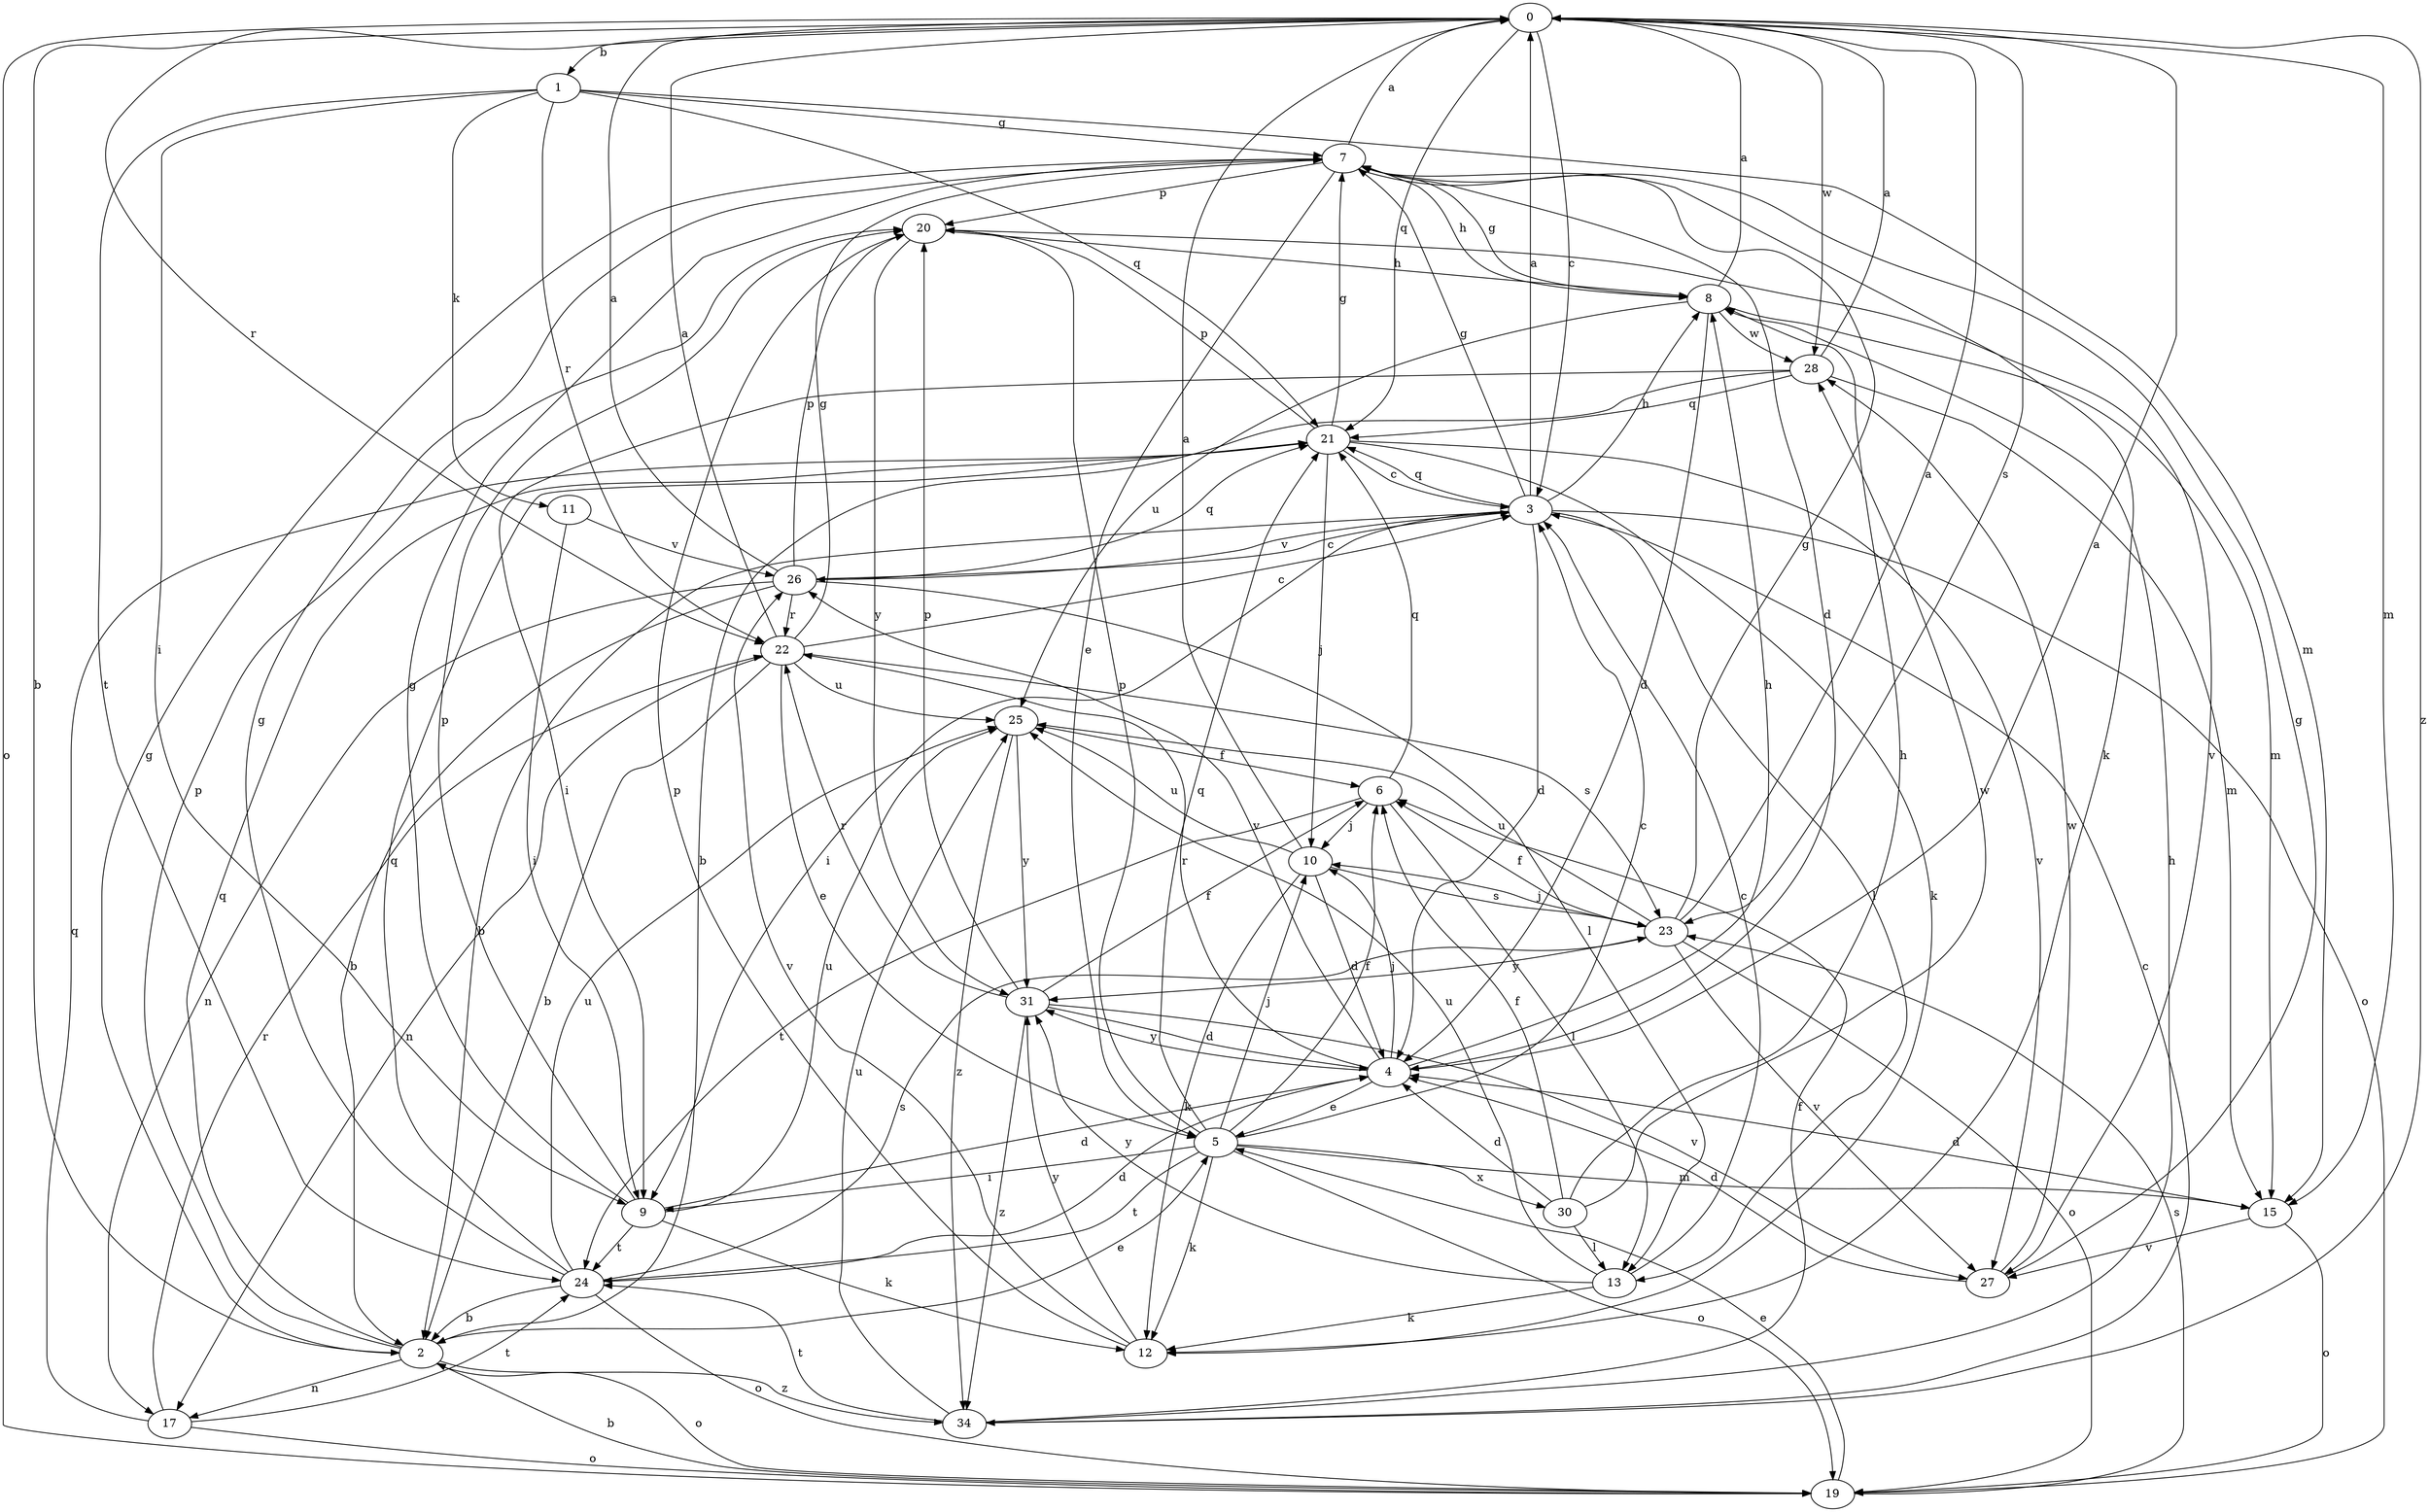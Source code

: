 strict digraph  {
0;
1;
2;
3;
4;
5;
6;
7;
8;
9;
10;
11;
12;
13;
15;
17;
19;
20;
21;
22;
23;
24;
25;
26;
27;
28;
30;
31;
34;
0 -> 1  [label=b];
0 -> 2  [label=b];
0 -> 3  [label=c];
0 -> 15  [label=m];
0 -> 19  [label=o];
0 -> 21  [label=q];
0 -> 22  [label=r];
0 -> 23  [label=s];
0 -> 28  [label=w];
0 -> 34  [label=z];
1 -> 7  [label=g];
1 -> 9  [label=i];
1 -> 11  [label=k];
1 -> 15  [label=m];
1 -> 21  [label=q];
1 -> 22  [label=r];
1 -> 24  [label=t];
2 -> 5  [label=e];
2 -> 7  [label=g];
2 -> 17  [label=n];
2 -> 19  [label=o];
2 -> 20  [label=p];
2 -> 21  [label=q];
2 -> 34  [label=z];
3 -> 0  [label=a];
3 -> 2  [label=b];
3 -> 4  [label=d];
3 -> 7  [label=g];
3 -> 8  [label=h];
3 -> 9  [label=i];
3 -> 13  [label=l];
3 -> 19  [label=o];
3 -> 21  [label=q];
3 -> 26  [label=v];
4 -> 0  [label=a];
4 -> 5  [label=e];
4 -> 8  [label=h];
4 -> 10  [label=j];
4 -> 22  [label=r];
4 -> 26  [label=v];
4 -> 31  [label=y];
5 -> 3  [label=c];
5 -> 6  [label=f];
5 -> 9  [label=i];
5 -> 10  [label=j];
5 -> 12  [label=k];
5 -> 15  [label=m];
5 -> 19  [label=o];
5 -> 20  [label=p];
5 -> 21  [label=q];
5 -> 24  [label=t];
5 -> 30  [label=x];
6 -> 10  [label=j];
6 -> 13  [label=l];
6 -> 21  [label=q];
6 -> 24  [label=t];
7 -> 0  [label=a];
7 -> 4  [label=d];
7 -> 5  [label=e];
7 -> 8  [label=h];
7 -> 12  [label=k];
7 -> 20  [label=p];
8 -> 0  [label=a];
8 -> 4  [label=d];
8 -> 7  [label=g];
8 -> 15  [label=m];
8 -> 25  [label=u];
8 -> 28  [label=w];
9 -> 4  [label=d];
9 -> 7  [label=g];
9 -> 12  [label=k];
9 -> 20  [label=p];
9 -> 24  [label=t];
9 -> 25  [label=u];
10 -> 0  [label=a];
10 -> 4  [label=d];
10 -> 12  [label=k];
10 -> 23  [label=s];
10 -> 25  [label=u];
11 -> 9  [label=i];
11 -> 26  [label=v];
12 -> 20  [label=p];
12 -> 26  [label=v];
12 -> 31  [label=y];
13 -> 3  [label=c];
13 -> 12  [label=k];
13 -> 25  [label=u];
13 -> 31  [label=y];
15 -> 4  [label=d];
15 -> 19  [label=o];
15 -> 27  [label=v];
17 -> 19  [label=o];
17 -> 21  [label=q];
17 -> 22  [label=r];
17 -> 24  [label=t];
19 -> 2  [label=b];
19 -> 5  [label=e];
19 -> 23  [label=s];
20 -> 8  [label=h];
20 -> 27  [label=v];
20 -> 31  [label=y];
21 -> 3  [label=c];
21 -> 7  [label=g];
21 -> 10  [label=j];
21 -> 12  [label=k];
21 -> 20  [label=p];
21 -> 27  [label=v];
22 -> 0  [label=a];
22 -> 2  [label=b];
22 -> 3  [label=c];
22 -> 5  [label=e];
22 -> 7  [label=g];
22 -> 17  [label=n];
22 -> 23  [label=s];
22 -> 25  [label=u];
23 -> 0  [label=a];
23 -> 6  [label=f];
23 -> 7  [label=g];
23 -> 10  [label=j];
23 -> 19  [label=o];
23 -> 25  [label=u];
23 -> 27  [label=v];
23 -> 31  [label=y];
24 -> 2  [label=b];
24 -> 4  [label=d];
24 -> 7  [label=g];
24 -> 19  [label=o];
24 -> 21  [label=q];
24 -> 23  [label=s];
24 -> 25  [label=u];
25 -> 6  [label=f];
25 -> 31  [label=y];
25 -> 34  [label=z];
26 -> 0  [label=a];
26 -> 2  [label=b];
26 -> 3  [label=c];
26 -> 13  [label=l];
26 -> 17  [label=n];
26 -> 20  [label=p];
26 -> 21  [label=q];
26 -> 22  [label=r];
27 -> 4  [label=d];
27 -> 7  [label=g];
27 -> 28  [label=w];
28 -> 0  [label=a];
28 -> 2  [label=b];
28 -> 9  [label=i];
28 -> 15  [label=m];
28 -> 21  [label=q];
30 -> 4  [label=d];
30 -> 6  [label=f];
30 -> 8  [label=h];
30 -> 13  [label=l];
30 -> 28  [label=w];
31 -> 4  [label=d];
31 -> 6  [label=f];
31 -> 20  [label=p];
31 -> 22  [label=r];
31 -> 27  [label=v];
31 -> 34  [label=z];
34 -> 3  [label=c];
34 -> 6  [label=f];
34 -> 8  [label=h];
34 -> 24  [label=t];
34 -> 25  [label=u];
}
